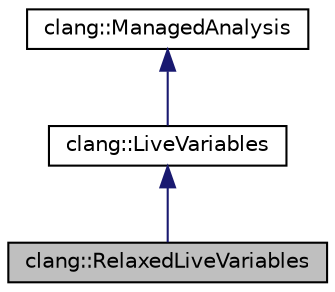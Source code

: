 digraph "clang::RelaxedLiveVariables"
{
 // LATEX_PDF_SIZE
  bgcolor="transparent";
  edge [fontname="Helvetica",fontsize="10",labelfontname="Helvetica",labelfontsize="10"];
  node [fontname="Helvetica",fontsize="10",shape=record];
  Node1 [label="clang::RelaxedLiveVariables",height=0.2,width=0.4,color="black", fillcolor="grey75", style="filled", fontcolor="black",tooltip=" "];
  Node2 -> Node1 [dir="back",color="midnightblue",fontsize="10",style="solid",fontname="Helvetica"];
  Node2 [label="clang::LiveVariables",height=0.2,width=0.4,color="black",URL="$classclang_1_1LiveVariables.html",tooltip=" "];
  Node3 -> Node2 [dir="back",color="midnightblue",fontsize="10",style="solid",fontname="Helvetica"];
  Node3 [label="clang::ManagedAnalysis",height=0.2,width=0.4,color="black",URL="$classclang_1_1ManagedAnalysis.html",tooltip="The base class of a hierarchy of objects representing analyses tied to AnalysisDeclContext."];
}
